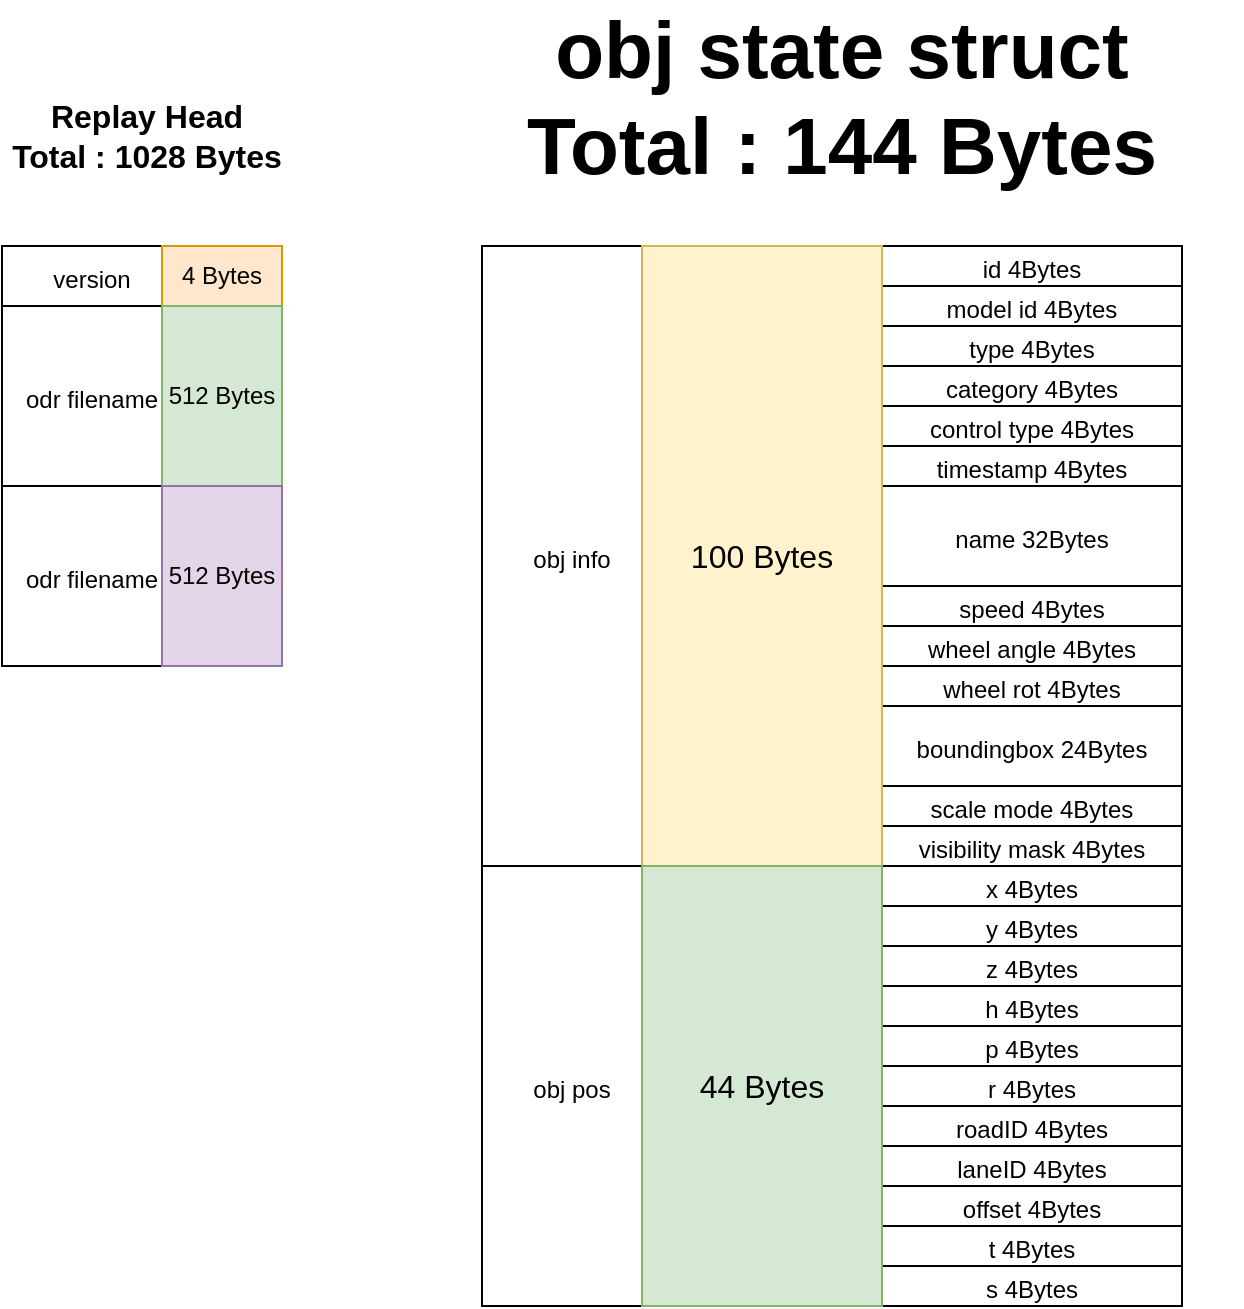 <mxfile version="20.0.4" type="github">
  <diagram id="hOhBumZC9-CvxR034xT6" name="Page-1">
    <mxGraphModel dx="1350" dy="802" grid="1" gridSize="10" guides="1" tooltips="1" connect="1" arrows="1" fold="1" page="1" pageScale="1" pageWidth="850" pageHeight="1100" math="0" shadow="0">
      <root>
        <mxCell id="0" />
        <mxCell id="1" parent="0" />
        <mxCell id="nI_rh2UEM4SlCN1rD2Qn-8" value="&lt;span data-json=&quot;%7B%22type%22%3A%22text%22%2C%22data%22%3A%5B%7B%22type%22%3A1%2C%22style%22%3A%7B%7D%2C%22text%22%3A%22Replay%20Head%22%7D%5D%7D&quot; class=&quot;mm-editor-clipboard&quot;&gt;&lt;b&gt;&lt;font style=&quot;font-size: 16px;&quot;&gt;Replay Head&lt;br&gt;Total : 1028 Bytes&lt;br&gt;&lt;/font&gt;&lt;/b&gt;&lt;/span&gt;" style="text;html=1;strokeColor=none;fillColor=none;align=center;verticalAlign=middle;whiteSpace=wrap;rounded=0;" vertex="1" parent="1">
          <mxGeometry x="130" y="110" width="145" height="30" as="geometry" />
        </mxCell>
        <mxCell id="nI_rh2UEM4SlCN1rD2Qn-14" value="&lt;span style=&quot;font-size: 12px;&quot;&gt;version&lt;/span&gt;" style="rounded=0;whiteSpace=wrap;html=1;fontSize=16;" vertex="1" parent="1">
          <mxGeometry x="130" y="180" width="90" height="30" as="geometry" />
        </mxCell>
        <mxCell id="nI_rh2UEM4SlCN1rD2Qn-15" value="&lt;span style=&quot;font-size: 12px;&quot;&gt;odr filename&lt;/span&gt;" style="rounded=0;whiteSpace=wrap;html=1;fontSize=16;" vertex="1" parent="1">
          <mxGeometry x="130" y="210" width="90" height="90" as="geometry" />
        </mxCell>
        <mxCell id="nI_rh2UEM4SlCN1rD2Qn-16" value="&lt;span style=&quot;font-size: 12px;&quot;&gt;odr filename&lt;/span&gt;" style="rounded=0;whiteSpace=wrap;html=1;fontSize=16;" vertex="1" parent="1">
          <mxGeometry x="130" y="300" width="90" height="90" as="geometry" />
        </mxCell>
        <mxCell id="nI_rh2UEM4SlCN1rD2Qn-2" value="4 Bytes" style="rounded=0;whiteSpace=wrap;html=1;fillColor=#ffe6cc;strokeColor=#d79b00;" vertex="1" parent="1">
          <mxGeometry x="210" y="180" width="60" height="30" as="geometry" />
        </mxCell>
        <mxCell id="nI_rh2UEM4SlCN1rD2Qn-3" value="512 Bytes" style="rounded=0;whiteSpace=wrap;html=1;fillColor=#d5e8d4;strokeColor=#82b366;" vertex="1" parent="1">
          <mxGeometry x="210" y="210" width="60" height="90" as="geometry" />
        </mxCell>
        <mxCell id="nI_rh2UEM4SlCN1rD2Qn-5" value="512 Bytes" style="rounded=0;whiteSpace=wrap;html=1;fillColor=#e1d5e7;strokeColor=#9673a6;" vertex="1" parent="1">
          <mxGeometry x="210" y="300" width="60" height="90" as="geometry" />
        </mxCell>
        <mxCell id="nI_rh2UEM4SlCN1rD2Qn-17" value="&lt;span style=&quot;font-size: 12px;&quot;&gt;obj info&lt;/span&gt;" style="rounded=0;whiteSpace=wrap;html=1;fontSize=16;" vertex="1" parent="1">
          <mxGeometry x="370" y="180" width="90" height="310" as="geometry" />
        </mxCell>
        <mxCell id="nI_rh2UEM4SlCN1rD2Qn-19" value="&lt;span style=&quot;font-size: 12px;&quot;&gt;obj pos&lt;/span&gt;" style="rounded=0;whiteSpace=wrap;html=1;fontSize=16;" vertex="1" parent="1">
          <mxGeometry x="370" y="490" width="90" height="220" as="geometry" />
        </mxCell>
        <mxCell id="nI_rh2UEM4SlCN1rD2Qn-21" value="&lt;span style=&quot;font-size: 12px;&quot;&gt;id 4Bytes&lt;/span&gt;" style="rounded=0;whiteSpace=wrap;html=1;fontSize=16;" vertex="1" parent="1">
          <mxGeometry x="570" y="180" width="150" height="20" as="geometry" />
        </mxCell>
        <mxCell id="nI_rh2UEM4SlCN1rD2Qn-23" value="&lt;span style=&quot;font-size: 12px;&quot;&gt;model id 4Bytes&lt;/span&gt;" style="rounded=0;whiteSpace=wrap;html=1;fontSize=16;" vertex="1" parent="1">
          <mxGeometry x="570" y="200" width="150" height="20" as="geometry" />
        </mxCell>
        <mxCell id="nI_rh2UEM4SlCN1rD2Qn-25" value="&lt;span style=&quot;font-size: 12px;&quot;&gt;type 4Bytes&lt;/span&gt;" style="rounded=0;whiteSpace=wrap;html=1;fontSize=16;" vertex="1" parent="1">
          <mxGeometry x="570" y="220" width="150" height="20" as="geometry" />
        </mxCell>
        <mxCell id="nI_rh2UEM4SlCN1rD2Qn-30" value="&lt;span style=&quot;font-size: 12px;&quot;&gt;category 4Bytes&lt;/span&gt;" style="rounded=0;whiteSpace=wrap;html=1;fontSize=16;" vertex="1" parent="1">
          <mxGeometry x="570" y="240" width="150" height="20" as="geometry" />
        </mxCell>
        <mxCell id="nI_rh2UEM4SlCN1rD2Qn-31" value="&lt;span style=&quot;font-size: 12px;&quot;&gt;control type 4Bytes&lt;/span&gt;" style="rounded=0;whiteSpace=wrap;html=1;fontSize=16;" vertex="1" parent="1">
          <mxGeometry x="570" y="260" width="150" height="20" as="geometry" />
        </mxCell>
        <mxCell id="nI_rh2UEM4SlCN1rD2Qn-32" value="&lt;span style=&quot;font-size: 12px;&quot;&gt;timestamp 4Bytes&lt;/span&gt;" style="rounded=0;whiteSpace=wrap;html=1;fontSize=16;" vertex="1" parent="1">
          <mxGeometry x="570" y="280" width="150" height="20" as="geometry" />
        </mxCell>
        <mxCell id="nI_rh2UEM4SlCN1rD2Qn-33" value="&lt;span style=&quot;font-size: 12px;&quot;&gt;name 32Bytes&lt;/span&gt;" style="rounded=0;whiteSpace=wrap;html=1;fontSize=16;" vertex="1" parent="1">
          <mxGeometry x="570" y="300" width="150" height="50" as="geometry" />
        </mxCell>
        <mxCell id="nI_rh2UEM4SlCN1rD2Qn-34" value="&lt;span style=&quot;font-size: 12px;&quot;&gt;speed 4Bytes&lt;/span&gt;" style="rounded=0;whiteSpace=wrap;html=1;fontSize=16;" vertex="1" parent="1">
          <mxGeometry x="570" y="350" width="150" height="20" as="geometry" />
        </mxCell>
        <mxCell id="nI_rh2UEM4SlCN1rD2Qn-35" value="&lt;span style=&quot;font-size: 12px;&quot;&gt;wheel angle 4Bytes&lt;/span&gt;" style="rounded=0;whiteSpace=wrap;html=1;fontSize=16;" vertex="1" parent="1">
          <mxGeometry x="570" y="370" width="150" height="20" as="geometry" />
        </mxCell>
        <mxCell id="nI_rh2UEM4SlCN1rD2Qn-36" value="&lt;span style=&quot;font-size: 12px;&quot;&gt;wheel rot 4Bytes&lt;/span&gt;" style="rounded=0;whiteSpace=wrap;html=1;fontSize=16;" vertex="1" parent="1">
          <mxGeometry x="570" y="390" width="150" height="20" as="geometry" />
        </mxCell>
        <mxCell id="nI_rh2UEM4SlCN1rD2Qn-37" value="&lt;span style=&quot;font-size: 12px;&quot;&gt;boundingbox 24Bytes&lt;/span&gt;" style="rounded=0;whiteSpace=wrap;html=1;fontSize=16;" vertex="1" parent="1">
          <mxGeometry x="570" y="410" width="150" height="40" as="geometry" />
        </mxCell>
        <mxCell id="nI_rh2UEM4SlCN1rD2Qn-38" value="&lt;span style=&quot;font-size: 12px;&quot;&gt;scale mode 4Bytes&lt;/span&gt;" style="rounded=0;whiteSpace=wrap;html=1;fontSize=16;" vertex="1" parent="1">
          <mxGeometry x="570" y="450" width="150" height="20" as="geometry" />
        </mxCell>
        <mxCell id="nI_rh2UEM4SlCN1rD2Qn-39" value="&lt;span style=&quot;font-size: 12px;&quot;&gt;visibility mask 4Bytes&lt;/span&gt;" style="rounded=0;whiteSpace=wrap;html=1;fontSize=16;" vertex="1" parent="1">
          <mxGeometry x="570" y="470" width="150" height="20" as="geometry" />
        </mxCell>
        <mxCell id="nI_rh2UEM4SlCN1rD2Qn-40" value="&lt;span style=&quot;font-size: 12px;&quot;&gt;x 4Bytes&lt;/span&gt;" style="rounded=0;whiteSpace=wrap;html=1;fontSize=16;" vertex="1" parent="1">
          <mxGeometry x="570" y="490" width="150" height="20" as="geometry" />
        </mxCell>
        <mxCell id="nI_rh2UEM4SlCN1rD2Qn-41" value="&lt;span style=&quot;font-size: 12px;&quot;&gt;y 4Bytes&lt;/span&gt;" style="rounded=0;whiteSpace=wrap;html=1;fontSize=16;" vertex="1" parent="1">
          <mxGeometry x="570" y="510" width="150" height="20" as="geometry" />
        </mxCell>
        <mxCell id="nI_rh2UEM4SlCN1rD2Qn-42" value="&lt;span style=&quot;font-size: 12px;&quot;&gt;z 4Bytes&lt;/span&gt;" style="rounded=0;whiteSpace=wrap;html=1;fontSize=16;" vertex="1" parent="1">
          <mxGeometry x="570" y="530" width="150" height="20" as="geometry" />
        </mxCell>
        <mxCell id="nI_rh2UEM4SlCN1rD2Qn-43" value="&lt;span style=&quot;font-size: 12px;&quot;&gt;h 4Bytes&lt;/span&gt;" style="rounded=0;whiteSpace=wrap;html=1;fontSize=16;" vertex="1" parent="1">
          <mxGeometry x="570" y="550" width="150" height="20" as="geometry" />
        </mxCell>
        <mxCell id="nI_rh2UEM4SlCN1rD2Qn-44" value="&lt;span style=&quot;font-size: 12px;&quot;&gt;p 4Bytes&lt;/span&gt;" style="rounded=0;whiteSpace=wrap;html=1;fontSize=16;" vertex="1" parent="1">
          <mxGeometry x="570" y="570" width="150" height="20" as="geometry" />
        </mxCell>
        <mxCell id="nI_rh2UEM4SlCN1rD2Qn-45" value="&lt;span style=&quot;font-size: 12px;&quot;&gt;r 4Bytes&lt;/span&gt;" style="rounded=0;whiteSpace=wrap;html=1;fontSize=16;" vertex="1" parent="1">
          <mxGeometry x="570" y="590" width="150" height="20" as="geometry" />
        </mxCell>
        <mxCell id="nI_rh2UEM4SlCN1rD2Qn-46" value="&lt;span style=&quot;font-size: 12px;&quot;&gt;roadID 4Bytes&lt;/span&gt;" style="rounded=0;whiteSpace=wrap;html=1;fontSize=16;" vertex="1" parent="1">
          <mxGeometry x="570" y="610" width="150" height="20" as="geometry" />
        </mxCell>
        <mxCell id="nI_rh2UEM4SlCN1rD2Qn-47" value="&lt;span style=&quot;font-size: 12px;&quot;&gt;laneID 4Bytes&lt;/span&gt;" style="rounded=0;whiteSpace=wrap;html=1;fontSize=16;" vertex="1" parent="1">
          <mxGeometry x="570" y="630" width="150" height="20" as="geometry" />
        </mxCell>
        <mxCell id="nI_rh2UEM4SlCN1rD2Qn-48" value="&lt;span style=&quot;font-size: 12px;&quot;&gt;offset 4Bytes&lt;/span&gt;" style="rounded=0;whiteSpace=wrap;html=1;fontSize=16;" vertex="1" parent="1">
          <mxGeometry x="570" y="650" width="150" height="20" as="geometry" />
        </mxCell>
        <mxCell id="nI_rh2UEM4SlCN1rD2Qn-49" value="&lt;span style=&quot;font-size: 12px;&quot;&gt;t 4Bytes&lt;/span&gt;" style="rounded=0;whiteSpace=wrap;html=1;fontSize=16;" vertex="1" parent="1">
          <mxGeometry x="570" y="670" width="150" height="20" as="geometry" />
        </mxCell>
        <mxCell id="nI_rh2UEM4SlCN1rD2Qn-50" value="&lt;span style=&quot;font-size: 12px;&quot;&gt;s 4Bytes&lt;/span&gt;" style="rounded=0;whiteSpace=wrap;html=1;fontSize=16;" vertex="1" parent="1">
          <mxGeometry x="570" y="690" width="150" height="20" as="geometry" />
        </mxCell>
        <mxCell id="nI_rh2UEM4SlCN1rD2Qn-12" value="100 Bytes" style="rounded=0;whiteSpace=wrap;html=1;fontSize=16;fillColor=#fff2cc;strokeColor=#d6b656;" vertex="1" parent="1">
          <mxGeometry x="450" y="180" width="120" height="310" as="geometry" />
        </mxCell>
        <mxCell id="nI_rh2UEM4SlCN1rD2Qn-13" value="44 Bytes" style="rounded=0;whiteSpace=wrap;html=1;fontSize=16;fillColor=#d5e8d4;strokeColor=#82b366;" vertex="1" parent="1">
          <mxGeometry x="450" y="490" width="120" height="220" as="geometry" />
        </mxCell>
        <mxCell id="nI_rh2UEM4SlCN1rD2Qn-51" value="&lt;span data-json=&quot;%7B%22type%22%3A%22text%22%2C%22data%22%3A%5B%7B%22type%22%3A1%2C%22style%22%3A%7B%7D%2C%22text%22%3A%22Replay%20Head%22%7D%5D%7D&quot; class=&quot;mm-editor-clipboard&quot;&gt;&lt;b style=&quot;font-size: 40px;&quot;&gt;&lt;font style=&quot;font-size: 40px;&quot;&gt;obj state struct&lt;br&gt;Total : 144 Bytes&lt;br&gt;&lt;/font&gt;&lt;/b&gt;&lt;/span&gt;" style="text;html=1;strokeColor=none;fillColor=none;align=center;verticalAlign=middle;whiteSpace=wrap;rounded=0;" vertex="1" parent="1">
          <mxGeometry x="350" y="90" width="400" height="30" as="geometry" />
        </mxCell>
      </root>
    </mxGraphModel>
  </diagram>
</mxfile>
